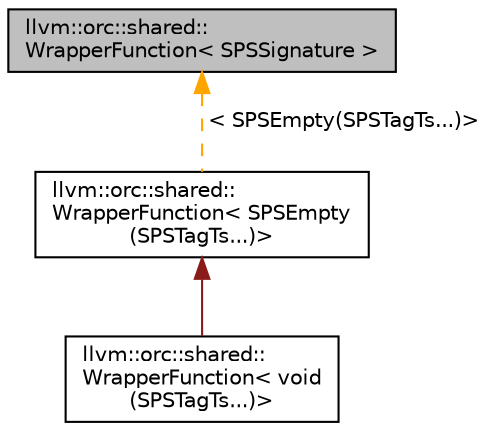 digraph "llvm::orc::shared::WrapperFunction&lt; SPSSignature &gt;"
{
 // LATEX_PDF_SIZE
  bgcolor="transparent";
  edge [fontname="Helvetica",fontsize="10",labelfontname="Helvetica",labelfontsize="10"];
  node [fontname="Helvetica",fontsize="10",shape=record];
  Node1 [label="llvm::orc::shared::\lWrapperFunction\< SPSSignature \>",height=0.2,width=0.4,color="black", fillcolor="grey75", style="filled", fontcolor="black",tooltip=" "];
  Node1 -> Node2 [dir="back",color="orange",fontsize="10",style="dashed",label=" \< SPSEmpty(SPSTagTs...)\>" ,fontname="Helvetica"];
  Node2 [label="llvm::orc::shared::\lWrapperFunction\< SPSEmpty\l(SPSTagTs...)\>",height=0.2,width=0.4,color="black",URL="$classllvm_1_1orc_1_1shared_1_1WrapperFunction.html",tooltip=" "];
  Node2 -> Node3 [dir="back",color="firebrick4",fontsize="10",style="solid",fontname="Helvetica"];
  Node3 [label="llvm::orc::shared::\lWrapperFunction\< void\l(SPSTagTs...)\>",height=0.2,width=0.4,color="black",URL="$classllvm_1_1orc_1_1shared_1_1WrapperFunction_3_01void_07SPSTagTs_8_8_8_08_4.html",tooltip=" "];
}
